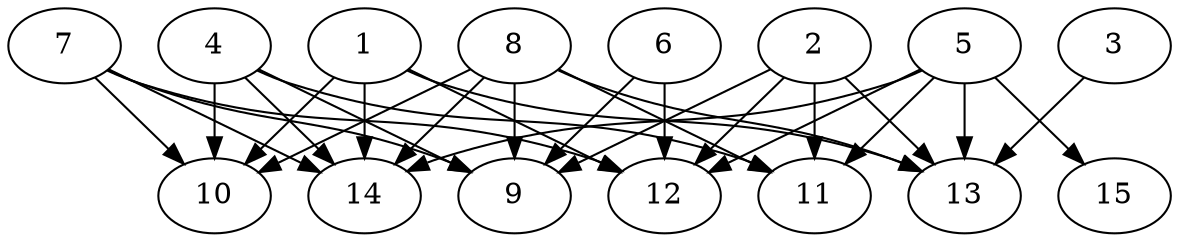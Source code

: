 // DAG automatically generated by daggen at Thu Oct  3 13:59:26 2019
// ./daggen --dot -n 15 --ccr 0.3 --fat 0.9 --regular 0.7 --density 0.6 --mindata 5242880 --maxdata 52428800 
digraph G {
  1 [size="46479360", alpha="0.16", expect_size="13943808"] 
  1 -> 10 [size ="13943808"]
  1 -> 12 [size ="13943808"]
  1 -> 13 [size ="13943808"]
  1 -> 14 [size ="13943808"]
  2 [size="40086187", alpha="0.19", expect_size="12025856"] 
  2 -> 9 [size ="12025856"]
  2 -> 11 [size ="12025856"]
  2 -> 12 [size ="12025856"]
  2 -> 13 [size ="12025856"]
  3 [size="145554773", alpha="0.02", expect_size="43666432"] 
  3 -> 13 [size ="43666432"]
  4 [size="26600107", alpha="0.15", expect_size="7980032"] 
  4 -> 9 [size ="7980032"]
  4 -> 10 [size ="7980032"]
  4 -> 11 [size ="7980032"]
  4 -> 14 [size ="7980032"]
  5 [size="41489067", alpha="0.06", expect_size="12446720"] 
  5 -> 11 [size ="12446720"]
  5 -> 12 [size ="12446720"]
  5 -> 13 [size ="12446720"]
  5 -> 14 [size ="12446720"]
  5 -> 15 [size ="12446720"]
  6 [size="84367360", alpha="0.18", expect_size="25310208"] 
  6 -> 9 [size ="25310208"]
  6 -> 12 [size ="25310208"]
  7 [size="57217707", alpha="0.13", expect_size="17165312"] 
  7 -> 9 [size ="17165312"]
  7 -> 10 [size ="17165312"]
  7 -> 12 [size ="17165312"]
  7 -> 14 [size ="17165312"]
  8 [size="131700053", alpha="0.16", expect_size="39510016"] 
  8 -> 9 [size ="39510016"]
  8 -> 10 [size ="39510016"]
  8 -> 11 [size ="39510016"]
  8 -> 13 [size ="39510016"]
  8 -> 14 [size ="39510016"]
  9 [size="76701013", alpha="0.00", expect_size="23010304"] 
  10 [size="97320960", alpha="0.03", expect_size="29196288"] 
  11 [size="85804373", alpha="0.04", expect_size="25741312"] 
  12 [size="54746453", alpha="0.01", expect_size="16423936"] 
  13 [size="44008107", alpha="0.05", expect_size="13202432"] 
  14 [size="59706027", alpha="0.04", expect_size="17911808"] 
  15 [size="18698240", alpha="0.01", expect_size="5609472"] 
}
